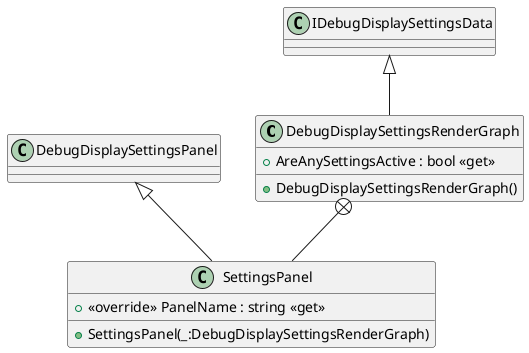 @startuml
class DebugDisplaySettingsRenderGraph {
    + DebugDisplaySettingsRenderGraph()
    + AreAnySettingsActive : bool <<get>>
}
class SettingsPanel {
    + <<override>> PanelName : string <<get>>
    + SettingsPanel(_:DebugDisplaySettingsRenderGraph)
}
IDebugDisplaySettingsData <|-- DebugDisplaySettingsRenderGraph
DebugDisplaySettingsRenderGraph +-- SettingsPanel
DebugDisplaySettingsPanel <|-- SettingsPanel
@enduml
